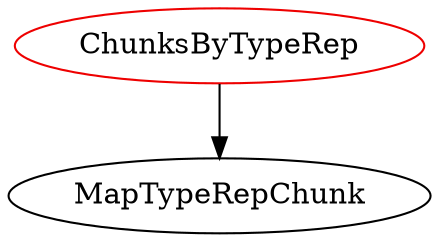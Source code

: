 digraph chunksbytyperep{
ChunksByTypeRep	[shape=oval, color=red2, label="ChunksByTypeRep"];
ChunksByTypeRep -> MapTypeRepChunk;
}
